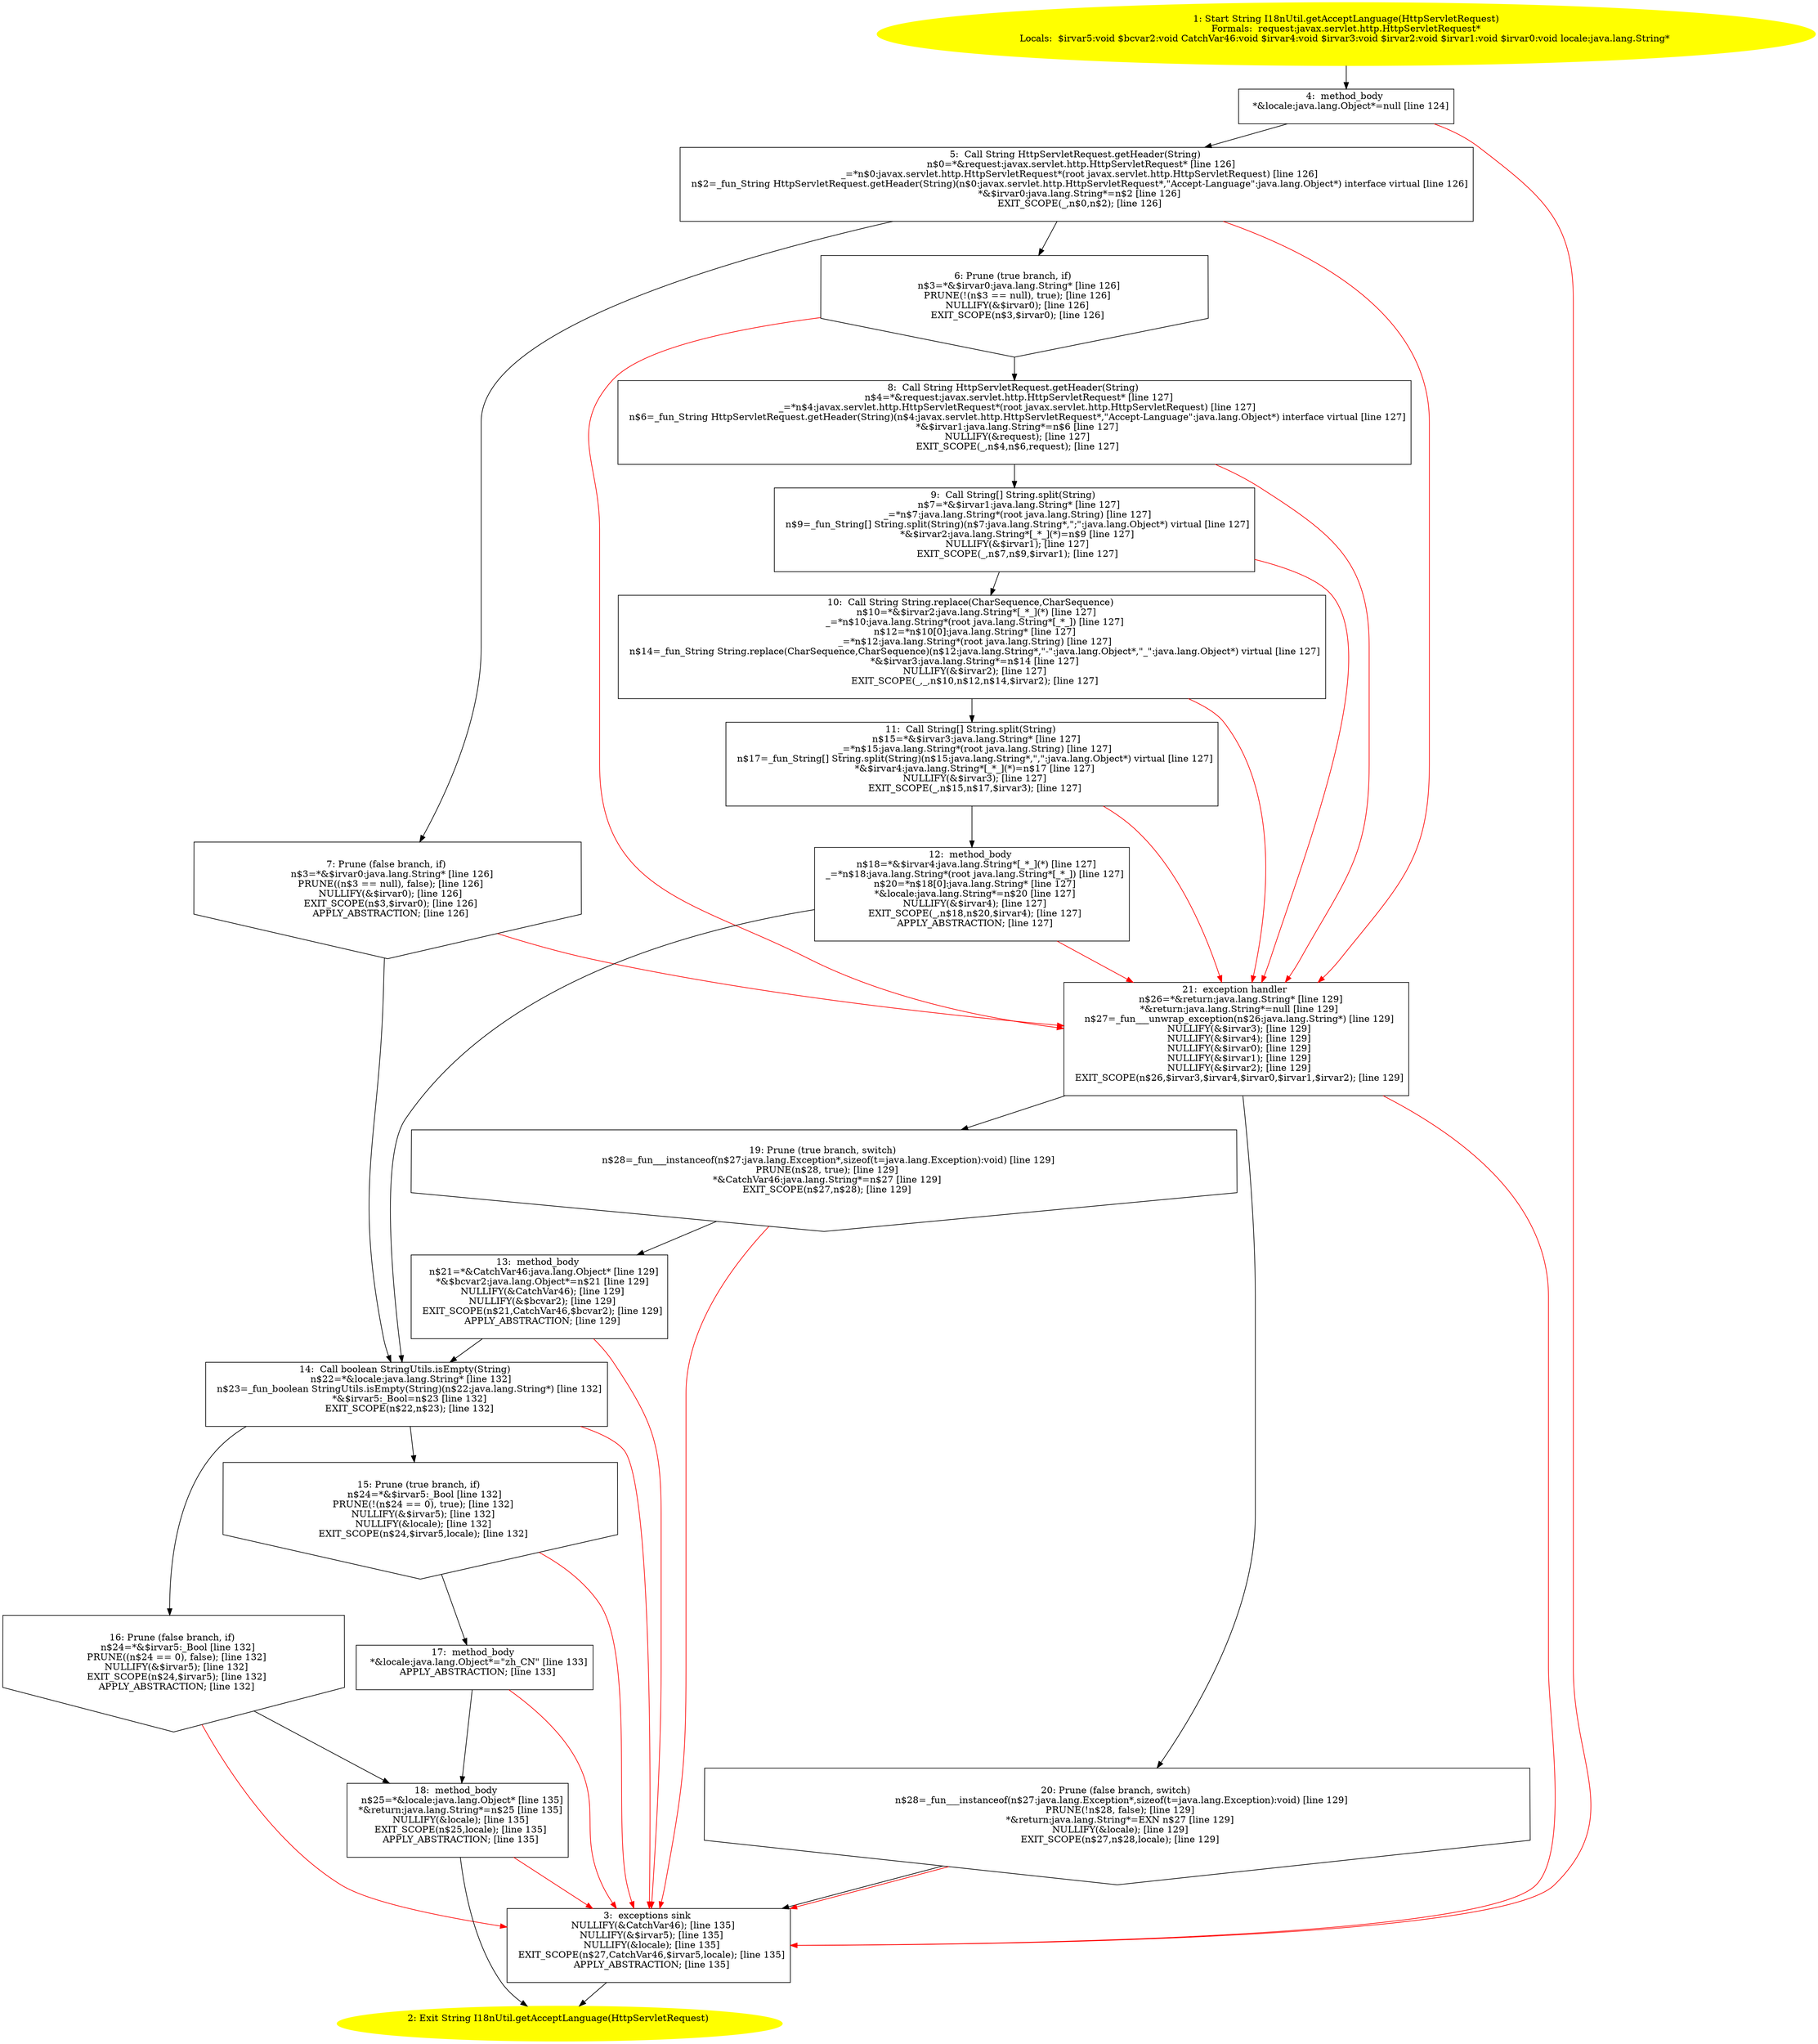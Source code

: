 /* @generated */
digraph cfg {
"com.zrlog.util.I18nUtil.getAcceptLanguage(javax.servlet.http.HttpServletRequest):java.lang.String.23730b81055c714dc75db0845baa6f7b_1" [label="1: Start String I18nUtil.getAcceptLanguage(HttpServletRequest)\nFormals:  request:javax.servlet.http.HttpServletRequest*\nLocals:  $irvar5:void $bcvar2:void CatchVar46:void $irvar4:void $irvar3:void $irvar2:void $irvar1:void $irvar0:void locale:java.lang.String* \n  " color=yellow style=filled]
	

	 "com.zrlog.util.I18nUtil.getAcceptLanguage(javax.servlet.http.HttpServletRequest):java.lang.String.23730b81055c714dc75db0845baa6f7b_1" -> "com.zrlog.util.I18nUtil.getAcceptLanguage(javax.servlet.http.HttpServletRequest):java.lang.String.23730b81055c714dc75db0845baa6f7b_4" ;
"com.zrlog.util.I18nUtil.getAcceptLanguage(javax.servlet.http.HttpServletRequest):java.lang.String.23730b81055c714dc75db0845baa6f7b_2" [label="2: Exit String I18nUtil.getAcceptLanguage(HttpServletRequest) \n  " color=yellow style=filled]
	

"com.zrlog.util.I18nUtil.getAcceptLanguage(javax.servlet.http.HttpServletRequest):java.lang.String.23730b81055c714dc75db0845baa6f7b_3" [label="3:  exceptions sink \n   NULLIFY(&CatchVar46); [line 135]\n  NULLIFY(&$irvar5); [line 135]\n  NULLIFY(&locale); [line 135]\n  EXIT_SCOPE(n$27,CatchVar46,$irvar5,locale); [line 135]\n  APPLY_ABSTRACTION; [line 135]\n " shape="box"]
	

	 "com.zrlog.util.I18nUtil.getAcceptLanguage(javax.servlet.http.HttpServletRequest):java.lang.String.23730b81055c714dc75db0845baa6f7b_3" -> "com.zrlog.util.I18nUtil.getAcceptLanguage(javax.servlet.http.HttpServletRequest):java.lang.String.23730b81055c714dc75db0845baa6f7b_2" ;
"com.zrlog.util.I18nUtil.getAcceptLanguage(javax.servlet.http.HttpServletRequest):java.lang.String.23730b81055c714dc75db0845baa6f7b_4" [label="4:  method_body \n   *&locale:java.lang.Object*=null [line 124]\n " shape="box"]
	

	 "com.zrlog.util.I18nUtil.getAcceptLanguage(javax.servlet.http.HttpServletRequest):java.lang.String.23730b81055c714dc75db0845baa6f7b_4" -> "com.zrlog.util.I18nUtil.getAcceptLanguage(javax.servlet.http.HttpServletRequest):java.lang.String.23730b81055c714dc75db0845baa6f7b_5" ;
	 "com.zrlog.util.I18nUtil.getAcceptLanguage(javax.servlet.http.HttpServletRequest):java.lang.String.23730b81055c714dc75db0845baa6f7b_4" -> "com.zrlog.util.I18nUtil.getAcceptLanguage(javax.servlet.http.HttpServletRequest):java.lang.String.23730b81055c714dc75db0845baa6f7b_3" [color="red" ];
"com.zrlog.util.I18nUtil.getAcceptLanguage(javax.servlet.http.HttpServletRequest):java.lang.String.23730b81055c714dc75db0845baa6f7b_5" [label="5:  Call String HttpServletRequest.getHeader(String) \n   n$0=*&request:javax.servlet.http.HttpServletRequest* [line 126]\n  _=*n$0:javax.servlet.http.HttpServletRequest*(root javax.servlet.http.HttpServletRequest) [line 126]\n  n$2=_fun_String HttpServletRequest.getHeader(String)(n$0:javax.servlet.http.HttpServletRequest*,\"Accept-Language\":java.lang.Object*) interface virtual [line 126]\n  *&$irvar0:java.lang.String*=n$2 [line 126]\n  EXIT_SCOPE(_,n$0,n$2); [line 126]\n " shape="box"]
	

	 "com.zrlog.util.I18nUtil.getAcceptLanguage(javax.servlet.http.HttpServletRequest):java.lang.String.23730b81055c714dc75db0845baa6f7b_5" -> "com.zrlog.util.I18nUtil.getAcceptLanguage(javax.servlet.http.HttpServletRequest):java.lang.String.23730b81055c714dc75db0845baa6f7b_6" ;
	 "com.zrlog.util.I18nUtil.getAcceptLanguage(javax.servlet.http.HttpServletRequest):java.lang.String.23730b81055c714dc75db0845baa6f7b_5" -> "com.zrlog.util.I18nUtil.getAcceptLanguage(javax.servlet.http.HttpServletRequest):java.lang.String.23730b81055c714dc75db0845baa6f7b_7" ;
	 "com.zrlog.util.I18nUtil.getAcceptLanguage(javax.servlet.http.HttpServletRequest):java.lang.String.23730b81055c714dc75db0845baa6f7b_5" -> "com.zrlog.util.I18nUtil.getAcceptLanguage(javax.servlet.http.HttpServletRequest):java.lang.String.23730b81055c714dc75db0845baa6f7b_21" [color="red" ];
"com.zrlog.util.I18nUtil.getAcceptLanguage(javax.servlet.http.HttpServletRequest):java.lang.String.23730b81055c714dc75db0845baa6f7b_6" [label="6: Prune (true branch, if) \n   n$3=*&$irvar0:java.lang.String* [line 126]\n  PRUNE(!(n$3 == null), true); [line 126]\n  NULLIFY(&$irvar0); [line 126]\n  EXIT_SCOPE(n$3,$irvar0); [line 126]\n " shape="invhouse"]
	

	 "com.zrlog.util.I18nUtil.getAcceptLanguage(javax.servlet.http.HttpServletRequest):java.lang.String.23730b81055c714dc75db0845baa6f7b_6" -> "com.zrlog.util.I18nUtil.getAcceptLanguage(javax.servlet.http.HttpServletRequest):java.lang.String.23730b81055c714dc75db0845baa6f7b_8" ;
	 "com.zrlog.util.I18nUtil.getAcceptLanguage(javax.servlet.http.HttpServletRequest):java.lang.String.23730b81055c714dc75db0845baa6f7b_6" -> "com.zrlog.util.I18nUtil.getAcceptLanguage(javax.servlet.http.HttpServletRequest):java.lang.String.23730b81055c714dc75db0845baa6f7b_21" [color="red" ];
"com.zrlog.util.I18nUtil.getAcceptLanguage(javax.servlet.http.HttpServletRequest):java.lang.String.23730b81055c714dc75db0845baa6f7b_7" [label="7: Prune (false branch, if) \n   n$3=*&$irvar0:java.lang.String* [line 126]\n  PRUNE((n$3 == null), false); [line 126]\n  NULLIFY(&$irvar0); [line 126]\n  EXIT_SCOPE(n$3,$irvar0); [line 126]\n  APPLY_ABSTRACTION; [line 126]\n " shape="invhouse"]
	

	 "com.zrlog.util.I18nUtil.getAcceptLanguage(javax.servlet.http.HttpServletRequest):java.lang.String.23730b81055c714dc75db0845baa6f7b_7" -> "com.zrlog.util.I18nUtil.getAcceptLanguage(javax.servlet.http.HttpServletRequest):java.lang.String.23730b81055c714dc75db0845baa6f7b_14" ;
	 "com.zrlog.util.I18nUtil.getAcceptLanguage(javax.servlet.http.HttpServletRequest):java.lang.String.23730b81055c714dc75db0845baa6f7b_7" -> "com.zrlog.util.I18nUtil.getAcceptLanguage(javax.servlet.http.HttpServletRequest):java.lang.String.23730b81055c714dc75db0845baa6f7b_21" [color="red" ];
"com.zrlog.util.I18nUtil.getAcceptLanguage(javax.servlet.http.HttpServletRequest):java.lang.String.23730b81055c714dc75db0845baa6f7b_8" [label="8:  Call String HttpServletRequest.getHeader(String) \n   n$4=*&request:javax.servlet.http.HttpServletRequest* [line 127]\n  _=*n$4:javax.servlet.http.HttpServletRequest*(root javax.servlet.http.HttpServletRequest) [line 127]\n  n$6=_fun_String HttpServletRequest.getHeader(String)(n$4:javax.servlet.http.HttpServletRequest*,\"Accept-Language\":java.lang.Object*) interface virtual [line 127]\n  *&$irvar1:java.lang.String*=n$6 [line 127]\n  NULLIFY(&request); [line 127]\n  EXIT_SCOPE(_,n$4,n$6,request); [line 127]\n " shape="box"]
	

	 "com.zrlog.util.I18nUtil.getAcceptLanguage(javax.servlet.http.HttpServletRequest):java.lang.String.23730b81055c714dc75db0845baa6f7b_8" -> "com.zrlog.util.I18nUtil.getAcceptLanguage(javax.servlet.http.HttpServletRequest):java.lang.String.23730b81055c714dc75db0845baa6f7b_9" ;
	 "com.zrlog.util.I18nUtil.getAcceptLanguage(javax.servlet.http.HttpServletRequest):java.lang.String.23730b81055c714dc75db0845baa6f7b_8" -> "com.zrlog.util.I18nUtil.getAcceptLanguage(javax.servlet.http.HttpServletRequest):java.lang.String.23730b81055c714dc75db0845baa6f7b_21" [color="red" ];
"com.zrlog.util.I18nUtil.getAcceptLanguage(javax.servlet.http.HttpServletRequest):java.lang.String.23730b81055c714dc75db0845baa6f7b_9" [label="9:  Call String[] String.split(String) \n   n$7=*&$irvar1:java.lang.String* [line 127]\n  _=*n$7:java.lang.String*(root java.lang.String) [line 127]\n  n$9=_fun_String[] String.split(String)(n$7:java.lang.String*,\";\":java.lang.Object*) virtual [line 127]\n  *&$irvar2:java.lang.String*[_*_](*)=n$9 [line 127]\n  NULLIFY(&$irvar1); [line 127]\n  EXIT_SCOPE(_,n$7,n$9,$irvar1); [line 127]\n " shape="box"]
	

	 "com.zrlog.util.I18nUtil.getAcceptLanguage(javax.servlet.http.HttpServletRequest):java.lang.String.23730b81055c714dc75db0845baa6f7b_9" -> "com.zrlog.util.I18nUtil.getAcceptLanguage(javax.servlet.http.HttpServletRequest):java.lang.String.23730b81055c714dc75db0845baa6f7b_10" ;
	 "com.zrlog.util.I18nUtil.getAcceptLanguage(javax.servlet.http.HttpServletRequest):java.lang.String.23730b81055c714dc75db0845baa6f7b_9" -> "com.zrlog.util.I18nUtil.getAcceptLanguage(javax.servlet.http.HttpServletRequest):java.lang.String.23730b81055c714dc75db0845baa6f7b_21" [color="red" ];
"com.zrlog.util.I18nUtil.getAcceptLanguage(javax.servlet.http.HttpServletRequest):java.lang.String.23730b81055c714dc75db0845baa6f7b_10" [label="10:  Call String String.replace(CharSequence,CharSequence) \n   n$10=*&$irvar2:java.lang.String*[_*_](*) [line 127]\n  _=*n$10:java.lang.String*(root java.lang.String*[_*_]) [line 127]\n  n$12=*n$10[0]:java.lang.String* [line 127]\n  _=*n$12:java.lang.String*(root java.lang.String) [line 127]\n  n$14=_fun_String String.replace(CharSequence,CharSequence)(n$12:java.lang.String*,\"-\":java.lang.Object*,\"_\":java.lang.Object*) virtual [line 127]\n  *&$irvar3:java.lang.String*=n$14 [line 127]\n  NULLIFY(&$irvar2); [line 127]\n  EXIT_SCOPE(_,_,n$10,n$12,n$14,$irvar2); [line 127]\n " shape="box"]
	

	 "com.zrlog.util.I18nUtil.getAcceptLanguage(javax.servlet.http.HttpServletRequest):java.lang.String.23730b81055c714dc75db0845baa6f7b_10" -> "com.zrlog.util.I18nUtil.getAcceptLanguage(javax.servlet.http.HttpServletRequest):java.lang.String.23730b81055c714dc75db0845baa6f7b_11" ;
	 "com.zrlog.util.I18nUtil.getAcceptLanguage(javax.servlet.http.HttpServletRequest):java.lang.String.23730b81055c714dc75db0845baa6f7b_10" -> "com.zrlog.util.I18nUtil.getAcceptLanguage(javax.servlet.http.HttpServletRequest):java.lang.String.23730b81055c714dc75db0845baa6f7b_21" [color="red" ];
"com.zrlog.util.I18nUtil.getAcceptLanguage(javax.servlet.http.HttpServletRequest):java.lang.String.23730b81055c714dc75db0845baa6f7b_11" [label="11:  Call String[] String.split(String) \n   n$15=*&$irvar3:java.lang.String* [line 127]\n  _=*n$15:java.lang.String*(root java.lang.String) [line 127]\n  n$17=_fun_String[] String.split(String)(n$15:java.lang.String*,\",\":java.lang.Object*) virtual [line 127]\n  *&$irvar4:java.lang.String*[_*_](*)=n$17 [line 127]\n  NULLIFY(&$irvar3); [line 127]\n  EXIT_SCOPE(_,n$15,n$17,$irvar3); [line 127]\n " shape="box"]
	

	 "com.zrlog.util.I18nUtil.getAcceptLanguage(javax.servlet.http.HttpServletRequest):java.lang.String.23730b81055c714dc75db0845baa6f7b_11" -> "com.zrlog.util.I18nUtil.getAcceptLanguage(javax.servlet.http.HttpServletRequest):java.lang.String.23730b81055c714dc75db0845baa6f7b_12" ;
	 "com.zrlog.util.I18nUtil.getAcceptLanguage(javax.servlet.http.HttpServletRequest):java.lang.String.23730b81055c714dc75db0845baa6f7b_11" -> "com.zrlog.util.I18nUtil.getAcceptLanguage(javax.servlet.http.HttpServletRequest):java.lang.String.23730b81055c714dc75db0845baa6f7b_21" [color="red" ];
"com.zrlog.util.I18nUtil.getAcceptLanguage(javax.servlet.http.HttpServletRequest):java.lang.String.23730b81055c714dc75db0845baa6f7b_12" [label="12:  method_body \n   n$18=*&$irvar4:java.lang.String*[_*_](*) [line 127]\n  _=*n$18:java.lang.String*(root java.lang.String*[_*_]) [line 127]\n  n$20=*n$18[0]:java.lang.String* [line 127]\n  *&locale:java.lang.String*=n$20 [line 127]\n  NULLIFY(&$irvar4); [line 127]\n  EXIT_SCOPE(_,n$18,n$20,$irvar4); [line 127]\n  APPLY_ABSTRACTION; [line 127]\n " shape="box"]
	

	 "com.zrlog.util.I18nUtil.getAcceptLanguage(javax.servlet.http.HttpServletRequest):java.lang.String.23730b81055c714dc75db0845baa6f7b_12" -> "com.zrlog.util.I18nUtil.getAcceptLanguage(javax.servlet.http.HttpServletRequest):java.lang.String.23730b81055c714dc75db0845baa6f7b_14" ;
	 "com.zrlog.util.I18nUtil.getAcceptLanguage(javax.servlet.http.HttpServletRequest):java.lang.String.23730b81055c714dc75db0845baa6f7b_12" -> "com.zrlog.util.I18nUtil.getAcceptLanguage(javax.servlet.http.HttpServletRequest):java.lang.String.23730b81055c714dc75db0845baa6f7b_21" [color="red" ];
"com.zrlog.util.I18nUtil.getAcceptLanguage(javax.servlet.http.HttpServletRequest):java.lang.String.23730b81055c714dc75db0845baa6f7b_13" [label="13:  method_body \n   n$21=*&CatchVar46:java.lang.Object* [line 129]\n  *&$bcvar2:java.lang.Object*=n$21 [line 129]\n  NULLIFY(&CatchVar46); [line 129]\n  NULLIFY(&$bcvar2); [line 129]\n  EXIT_SCOPE(n$21,CatchVar46,$bcvar2); [line 129]\n  APPLY_ABSTRACTION; [line 129]\n " shape="box"]
	

	 "com.zrlog.util.I18nUtil.getAcceptLanguage(javax.servlet.http.HttpServletRequest):java.lang.String.23730b81055c714dc75db0845baa6f7b_13" -> "com.zrlog.util.I18nUtil.getAcceptLanguage(javax.servlet.http.HttpServletRequest):java.lang.String.23730b81055c714dc75db0845baa6f7b_14" ;
	 "com.zrlog.util.I18nUtil.getAcceptLanguage(javax.servlet.http.HttpServletRequest):java.lang.String.23730b81055c714dc75db0845baa6f7b_13" -> "com.zrlog.util.I18nUtil.getAcceptLanguage(javax.servlet.http.HttpServletRequest):java.lang.String.23730b81055c714dc75db0845baa6f7b_3" [color="red" ];
"com.zrlog.util.I18nUtil.getAcceptLanguage(javax.servlet.http.HttpServletRequest):java.lang.String.23730b81055c714dc75db0845baa6f7b_14" [label="14:  Call boolean StringUtils.isEmpty(String) \n   n$22=*&locale:java.lang.String* [line 132]\n  n$23=_fun_boolean StringUtils.isEmpty(String)(n$22:java.lang.String*) [line 132]\n  *&$irvar5:_Bool=n$23 [line 132]\n  EXIT_SCOPE(n$22,n$23); [line 132]\n " shape="box"]
	

	 "com.zrlog.util.I18nUtil.getAcceptLanguage(javax.servlet.http.HttpServletRequest):java.lang.String.23730b81055c714dc75db0845baa6f7b_14" -> "com.zrlog.util.I18nUtil.getAcceptLanguage(javax.servlet.http.HttpServletRequest):java.lang.String.23730b81055c714dc75db0845baa6f7b_15" ;
	 "com.zrlog.util.I18nUtil.getAcceptLanguage(javax.servlet.http.HttpServletRequest):java.lang.String.23730b81055c714dc75db0845baa6f7b_14" -> "com.zrlog.util.I18nUtil.getAcceptLanguage(javax.servlet.http.HttpServletRequest):java.lang.String.23730b81055c714dc75db0845baa6f7b_16" ;
	 "com.zrlog.util.I18nUtil.getAcceptLanguage(javax.servlet.http.HttpServletRequest):java.lang.String.23730b81055c714dc75db0845baa6f7b_14" -> "com.zrlog.util.I18nUtil.getAcceptLanguage(javax.servlet.http.HttpServletRequest):java.lang.String.23730b81055c714dc75db0845baa6f7b_3" [color="red" ];
"com.zrlog.util.I18nUtil.getAcceptLanguage(javax.servlet.http.HttpServletRequest):java.lang.String.23730b81055c714dc75db0845baa6f7b_15" [label="15: Prune (true branch, if) \n   n$24=*&$irvar5:_Bool [line 132]\n  PRUNE(!(n$24 == 0), true); [line 132]\n  NULLIFY(&$irvar5); [line 132]\n  NULLIFY(&locale); [line 132]\n  EXIT_SCOPE(n$24,$irvar5,locale); [line 132]\n " shape="invhouse"]
	

	 "com.zrlog.util.I18nUtil.getAcceptLanguage(javax.servlet.http.HttpServletRequest):java.lang.String.23730b81055c714dc75db0845baa6f7b_15" -> "com.zrlog.util.I18nUtil.getAcceptLanguage(javax.servlet.http.HttpServletRequest):java.lang.String.23730b81055c714dc75db0845baa6f7b_17" ;
	 "com.zrlog.util.I18nUtil.getAcceptLanguage(javax.servlet.http.HttpServletRequest):java.lang.String.23730b81055c714dc75db0845baa6f7b_15" -> "com.zrlog.util.I18nUtil.getAcceptLanguage(javax.servlet.http.HttpServletRequest):java.lang.String.23730b81055c714dc75db0845baa6f7b_3" [color="red" ];
"com.zrlog.util.I18nUtil.getAcceptLanguage(javax.servlet.http.HttpServletRequest):java.lang.String.23730b81055c714dc75db0845baa6f7b_16" [label="16: Prune (false branch, if) \n   n$24=*&$irvar5:_Bool [line 132]\n  PRUNE((n$24 == 0), false); [line 132]\n  NULLIFY(&$irvar5); [line 132]\n  EXIT_SCOPE(n$24,$irvar5); [line 132]\n  APPLY_ABSTRACTION; [line 132]\n " shape="invhouse"]
	

	 "com.zrlog.util.I18nUtil.getAcceptLanguage(javax.servlet.http.HttpServletRequest):java.lang.String.23730b81055c714dc75db0845baa6f7b_16" -> "com.zrlog.util.I18nUtil.getAcceptLanguage(javax.servlet.http.HttpServletRequest):java.lang.String.23730b81055c714dc75db0845baa6f7b_18" ;
	 "com.zrlog.util.I18nUtil.getAcceptLanguage(javax.servlet.http.HttpServletRequest):java.lang.String.23730b81055c714dc75db0845baa6f7b_16" -> "com.zrlog.util.I18nUtil.getAcceptLanguage(javax.servlet.http.HttpServletRequest):java.lang.String.23730b81055c714dc75db0845baa6f7b_3" [color="red" ];
"com.zrlog.util.I18nUtil.getAcceptLanguage(javax.servlet.http.HttpServletRequest):java.lang.String.23730b81055c714dc75db0845baa6f7b_17" [label="17:  method_body \n   *&locale:java.lang.Object*=\"zh_CN\" [line 133]\n  APPLY_ABSTRACTION; [line 133]\n " shape="box"]
	

	 "com.zrlog.util.I18nUtil.getAcceptLanguage(javax.servlet.http.HttpServletRequest):java.lang.String.23730b81055c714dc75db0845baa6f7b_17" -> "com.zrlog.util.I18nUtil.getAcceptLanguage(javax.servlet.http.HttpServletRequest):java.lang.String.23730b81055c714dc75db0845baa6f7b_18" ;
	 "com.zrlog.util.I18nUtil.getAcceptLanguage(javax.servlet.http.HttpServletRequest):java.lang.String.23730b81055c714dc75db0845baa6f7b_17" -> "com.zrlog.util.I18nUtil.getAcceptLanguage(javax.servlet.http.HttpServletRequest):java.lang.String.23730b81055c714dc75db0845baa6f7b_3" [color="red" ];
"com.zrlog.util.I18nUtil.getAcceptLanguage(javax.servlet.http.HttpServletRequest):java.lang.String.23730b81055c714dc75db0845baa6f7b_18" [label="18:  method_body \n   n$25=*&locale:java.lang.Object* [line 135]\n  *&return:java.lang.String*=n$25 [line 135]\n  NULLIFY(&locale); [line 135]\n  EXIT_SCOPE(n$25,locale); [line 135]\n  APPLY_ABSTRACTION; [line 135]\n " shape="box"]
	

	 "com.zrlog.util.I18nUtil.getAcceptLanguage(javax.servlet.http.HttpServletRequest):java.lang.String.23730b81055c714dc75db0845baa6f7b_18" -> "com.zrlog.util.I18nUtil.getAcceptLanguage(javax.servlet.http.HttpServletRequest):java.lang.String.23730b81055c714dc75db0845baa6f7b_2" ;
	 "com.zrlog.util.I18nUtil.getAcceptLanguage(javax.servlet.http.HttpServletRequest):java.lang.String.23730b81055c714dc75db0845baa6f7b_18" -> "com.zrlog.util.I18nUtil.getAcceptLanguage(javax.servlet.http.HttpServletRequest):java.lang.String.23730b81055c714dc75db0845baa6f7b_3" [color="red" ];
"com.zrlog.util.I18nUtil.getAcceptLanguage(javax.servlet.http.HttpServletRequest):java.lang.String.23730b81055c714dc75db0845baa6f7b_19" [label="19: Prune (true branch, switch) \n   n$28=_fun___instanceof(n$27:java.lang.Exception*,sizeof(t=java.lang.Exception):void) [line 129]\n  PRUNE(n$28, true); [line 129]\n  *&CatchVar46:java.lang.String*=n$27 [line 129]\n  EXIT_SCOPE(n$27,n$28); [line 129]\n " shape="invhouse"]
	

	 "com.zrlog.util.I18nUtil.getAcceptLanguage(javax.servlet.http.HttpServletRequest):java.lang.String.23730b81055c714dc75db0845baa6f7b_19" -> "com.zrlog.util.I18nUtil.getAcceptLanguage(javax.servlet.http.HttpServletRequest):java.lang.String.23730b81055c714dc75db0845baa6f7b_13" ;
	 "com.zrlog.util.I18nUtil.getAcceptLanguage(javax.servlet.http.HttpServletRequest):java.lang.String.23730b81055c714dc75db0845baa6f7b_19" -> "com.zrlog.util.I18nUtil.getAcceptLanguage(javax.servlet.http.HttpServletRequest):java.lang.String.23730b81055c714dc75db0845baa6f7b_3" [color="red" ];
"com.zrlog.util.I18nUtil.getAcceptLanguage(javax.servlet.http.HttpServletRequest):java.lang.String.23730b81055c714dc75db0845baa6f7b_20" [label="20: Prune (false branch, switch) \n   n$28=_fun___instanceof(n$27:java.lang.Exception*,sizeof(t=java.lang.Exception):void) [line 129]\n  PRUNE(!n$28, false); [line 129]\n  *&return:java.lang.String*=EXN n$27 [line 129]\n  NULLIFY(&locale); [line 129]\n  EXIT_SCOPE(n$27,n$28,locale); [line 129]\n " shape="invhouse"]
	

	 "com.zrlog.util.I18nUtil.getAcceptLanguage(javax.servlet.http.HttpServletRequest):java.lang.String.23730b81055c714dc75db0845baa6f7b_20" -> "com.zrlog.util.I18nUtil.getAcceptLanguage(javax.servlet.http.HttpServletRequest):java.lang.String.23730b81055c714dc75db0845baa6f7b_3" ;
	 "com.zrlog.util.I18nUtil.getAcceptLanguage(javax.servlet.http.HttpServletRequest):java.lang.String.23730b81055c714dc75db0845baa6f7b_20" -> "com.zrlog.util.I18nUtil.getAcceptLanguage(javax.servlet.http.HttpServletRequest):java.lang.String.23730b81055c714dc75db0845baa6f7b_3" [color="red" ];
"com.zrlog.util.I18nUtil.getAcceptLanguage(javax.servlet.http.HttpServletRequest):java.lang.String.23730b81055c714dc75db0845baa6f7b_21" [label="21:  exception handler \n   n$26=*&return:java.lang.String* [line 129]\n  *&return:java.lang.String*=null [line 129]\n  n$27=_fun___unwrap_exception(n$26:java.lang.String*) [line 129]\n  NULLIFY(&$irvar3); [line 129]\n  NULLIFY(&$irvar4); [line 129]\n  NULLIFY(&$irvar0); [line 129]\n  NULLIFY(&$irvar1); [line 129]\n  NULLIFY(&$irvar2); [line 129]\n  EXIT_SCOPE(n$26,$irvar3,$irvar4,$irvar0,$irvar1,$irvar2); [line 129]\n " shape="box"]
	

	 "com.zrlog.util.I18nUtil.getAcceptLanguage(javax.servlet.http.HttpServletRequest):java.lang.String.23730b81055c714dc75db0845baa6f7b_21" -> "com.zrlog.util.I18nUtil.getAcceptLanguage(javax.servlet.http.HttpServletRequest):java.lang.String.23730b81055c714dc75db0845baa6f7b_19" ;
	 "com.zrlog.util.I18nUtil.getAcceptLanguage(javax.servlet.http.HttpServletRequest):java.lang.String.23730b81055c714dc75db0845baa6f7b_21" -> "com.zrlog.util.I18nUtil.getAcceptLanguage(javax.servlet.http.HttpServletRequest):java.lang.String.23730b81055c714dc75db0845baa6f7b_20" ;
	 "com.zrlog.util.I18nUtil.getAcceptLanguage(javax.servlet.http.HttpServletRequest):java.lang.String.23730b81055c714dc75db0845baa6f7b_21" -> "com.zrlog.util.I18nUtil.getAcceptLanguage(javax.servlet.http.HttpServletRequest):java.lang.String.23730b81055c714dc75db0845baa6f7b_3" [color="red" ];
}
